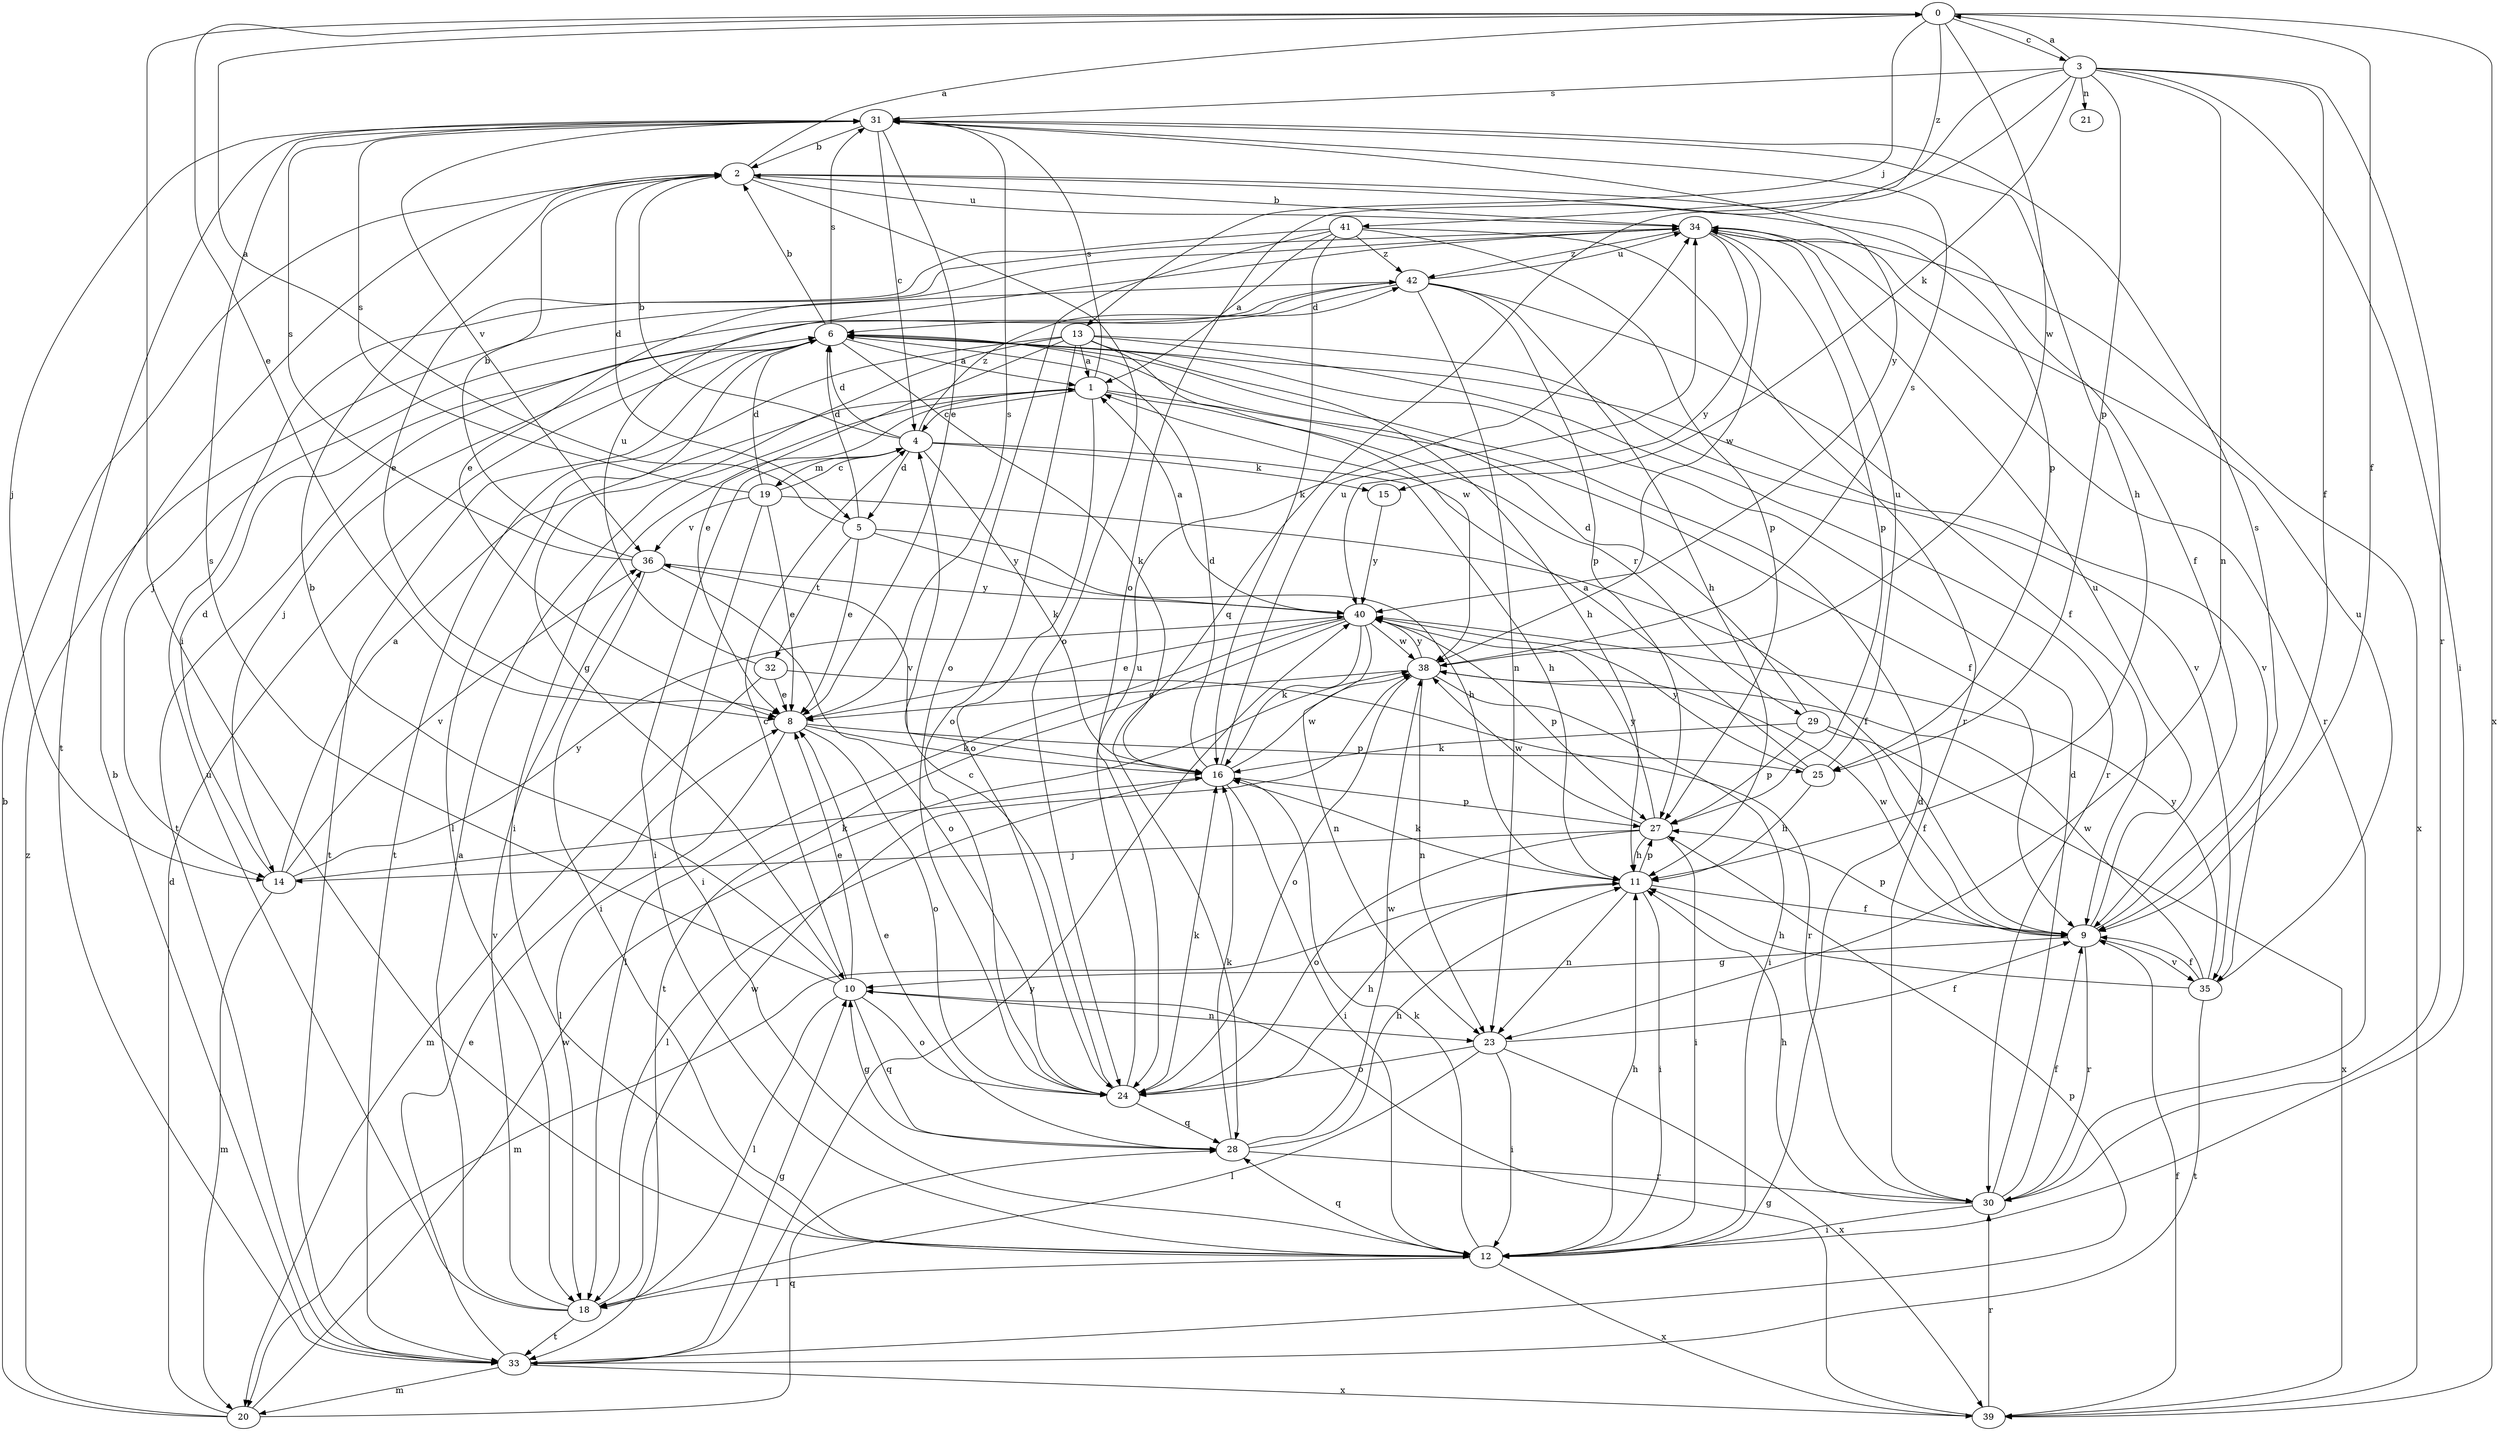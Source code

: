 strict digraph  {
0;
1;
2;
3;
4;
5;
6;
8;
9;
10;
11;
12;
13;
14;
15;
16;
18;
19;
20;
21;
23;
24;
25;
27;
28;
29;
30;
31;
32;
33;
34;
35;
36;
38;
39;
40;
41;
42;
0 -> 3  [label=c];
0 -> 8  [label=e];
0 -> 9  [label=f];
0 -> 12  [label=i];
0 -> 13  [label=j];
0 -> 38  [label=w];
0 -> 39  [label=x];
0 -> 41  [label=z];
1 -> 4  [label=c];
1 -> 9  [label=f];
1 -> 12  [label=i];
1 -> 24  [label=o];
1 -> 29  [label=r];
1 -> 31  [label=s];
2 -> 0  [label=a];
2 -> 5  [label=d];
2 -> 9  [label=f];
2 -> 24  [label=o];
2 -> 25  [label=p];
2 -> 34  [label=u];
3 -> 0  [label=a];
3 -> 9  [label=f];
3 -> 12  [label=i];
3 -> 15  [label=k];
3 -> 21  [label=n];
3 -> 23  [label=n];
3 -> 24  [label=o];
3 -> 25  [label=p];
3 -> 28  [label=q];
3 -> 30  [label=r];
3 -> 31  [label=s];
4 -> 2  [label=b];
4 -> 5  [label=d];
4 -> 6  [label=d];
4 -> 11  [label=h];
4 -> 12  [label=i];
4 -> 15  [label=k];
4 -> 16  [label=k];
4 -> 19  [label=m];
4 -> 42  [label=z];
5 -> 0  [label=a];
5 -> 6  [label=d];
5 -> 8  [label=e];
5 -> 11  [label=h];
5 -> 32  [label=t];
5 -> 40  [label=y];
6 -> 1  [label=a];
6 -> 2  [label=b];
6 -> 14  [label=j];
6 -> 16  [label=k];
6 -> 18  [label=l];
6 -> 31  [label=s];
6 -> 33  [label=t];
6 -> 35  [label=v];
8 -> 16  [label=k];
8 -> 18  [label=l];
8 -> 24  [label=o];
8 -> 25  [label=p];
8 -> 31  [label=s];
9 -> 10  [label=g];
9 -> 27  [label=p];
9 -> 30  [label=r];
9 -> 31  [label=s];
9 -> 34  [label=u];
9 -> 35  [label=v];
9 -> 38  [label=w];
10 -> 2  [label=b];
10 -> 4  [label=c];
10 -> 8  [label=e];
10 -> 18  [label=l];
10 -> 23  [label=n];
10 -> 24  [label=o];
10 -> 28  [label=q];
10 -> 31  [label=s];
11 -> 9  [label=f];
11 -> 12  [label=i];
11 -> 16  [label=k];
11 -> 20  [label=m];
11 -> 23  [label=n];
11 -> 27  [label=p];
12 -> 6  [label=d];
12 -> 11  [label=h];
12 -> 16  [label=k];
12 -> 18  [label=l];
12 -> 28  [label=q];
12 -> 39  [label=x];
13 -> 1  [label=a];
13 -> 8  [label=e];
13 -> 10  [label=g];
13 -> 11  [label=h];
13 -> 24  [label=o];
13 -> 30  [label=r];
13 -> 33  [label=t];
13 -> 35  [label=v];
13 -> 38  [label=w];
14 -> 1  [label=a];
14 -> 6  [label=d];
14 -> 16  [label=k];
14 -> 20  [label=m];
14 -> 36  [label=v];
14 -> 40  [label=y];
15 -> 40  [label=y];
16 -> 6  [label=d];
16 -> 12  [label=i];
16 -> 18  [label=l];
16 -> 27  [label=p];
16 -> 34  [label=u];
16 -> 36  [label=v];
16 -> 38  [label=w];
18 -> 1  [label=a];
18 -> 33  [label=t];
18 -> 34  [label=u];
18 -> 36  [label=v];
18 -> 38  [label=w];
19 -> 4  [label=c];
19 -> 6  [label=d];
19 -> 8  [label=e];
19 -> 9  [label=f];
19 -> 12  [label=i];
19 -> 31  [label=s];
19 -> 36  [label=v];
20 -> 2  [label=b];
20 -> 6  [label=d];
20 -> 28  [label=q];
20 -> 38  [label=w];
20 -> 42  [label=z];
23 -> 9  [label=f];
23 -> 12  [label=i];
23 -> 18  [label=l];
23 -> 24  [label=o];
23 -> 39  [label=x];
24 -> 4  [label=c];
24 -> 11  [label=h];
24 -> 16  [label=k];
24 -> 28  [label=q];
24 -> 34  [label=u];
25 -> 1  [label=a];
25 -> 11  [label=h];
25 -> 34  [label=u];
25 -> 40  [label=y];
27 -> 11  [label=h];
27 -> 12  [label=i];
27 -> 14  [label=j];
27 -> 24  [label=o];
27 -> 38  [label=w];
27 -> 40  [label=y];
28 -> 8  [label=e];
28 -> 10  [label=g];
28 -> 11  [label=h];
28 -> 16  [label=k];
28 -> 30  [label=r];
28 -> 38  [label=w];
29 -> 6  [label=d];
29 -> 9  [label=f];
29 -> 16  [label=k];
29 -> 27  [label=p];
29 -> 39  [label=x];
30 -> 6  [label=d];
30 -> 9  [label=f];
30 -> 11  [label=h];
30 -> 12  [label=i];
31 -> 2  [label=b];
31 -> 4  [label=c];
31 -> 8  [label=e];
31 -> 11  [label=h];
31 -> 14  [label=j];
31 -> 33  [label=t];
31 -> 36  [label=v];
31 -> 40  [label=y];
32 -> 8  [label=e];
32 -> 20  [label=m];
32 -> 30  [label=r];
32 -> 34  [label=u];
33 -> 2  [label=b];
33 -> 8  [label=e];
33 -> 10  [label=g];
33 -> 20  [label=m];
33 -> 27  [label=p];
33 -> 39  [label=x];
33 -> 40  [label=y];
34 -> 2  [label=b];
34 -> 8  [label=e];
34 -> 27  [label=p];
34 -> 30  [label=r];
34 -> 38  [label=w];
34 -> 39  [label=x];
34 -> 40  [label=y];
34 -> 42  [label=z];
35 -> 9  [label=f];
35 -> 11  [label=h];
35 -> 33  [label=t];
35 -> 34  [label=u];
35 -> 38  [label=w];
35 -> 40  [label=y];
36 -> 2  [label=b];
36 -> 12  [label=i];
36 -> 24  [label=o];
36 -> 31  [label=s];
36 -> 40  [label=y];
38 -> 8  [label=e];
38 -> 12  [label=i];
38 -> 23  [label=n];
38 -> 24  [label=o];
38 -> 31  [label=s];
38 -> 40  [label=y];
39 -> 9  [label=f];
39 -> 10  [label=g];
39 -> 30  [label=r];
40 -> 1  [label=a];
40 -> 8  [label=e];
40 -> 16  [label=k];
40 -> 18  [label=l];
40 -> 23  [label=n];
40 -> 27  [label=p];
40 -> 33  [label=t];
40 -> 38  [label=w];
41 -> 1  [label=a];
41 -> 8  [label=e];
41 -> 16  [label=k];
41 -> 24  [label=o];
41 -> 27  [label=p];
41 -> 30  [label=r];
41 -> 42  [label=z];
42 -> 6  [label=d];
42 -> 9  [label=f];
42 -> 11  [label=h];
42 -> 14  [label=j];
42 -> 23  [label=n];
42 -> 27  [label=p];
42 -> 33  [label=t];
42 -> 34  [label=u];
}
